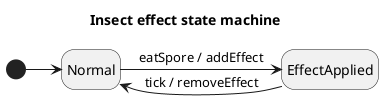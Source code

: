 @startuml InsectState
hide empty description
title Insect effect state machine

[*]->Normal
Normal-> EffectApplied : eatSpore / addEffect
EffectApplied -> Normal : tick / removeEffect


@enduml
